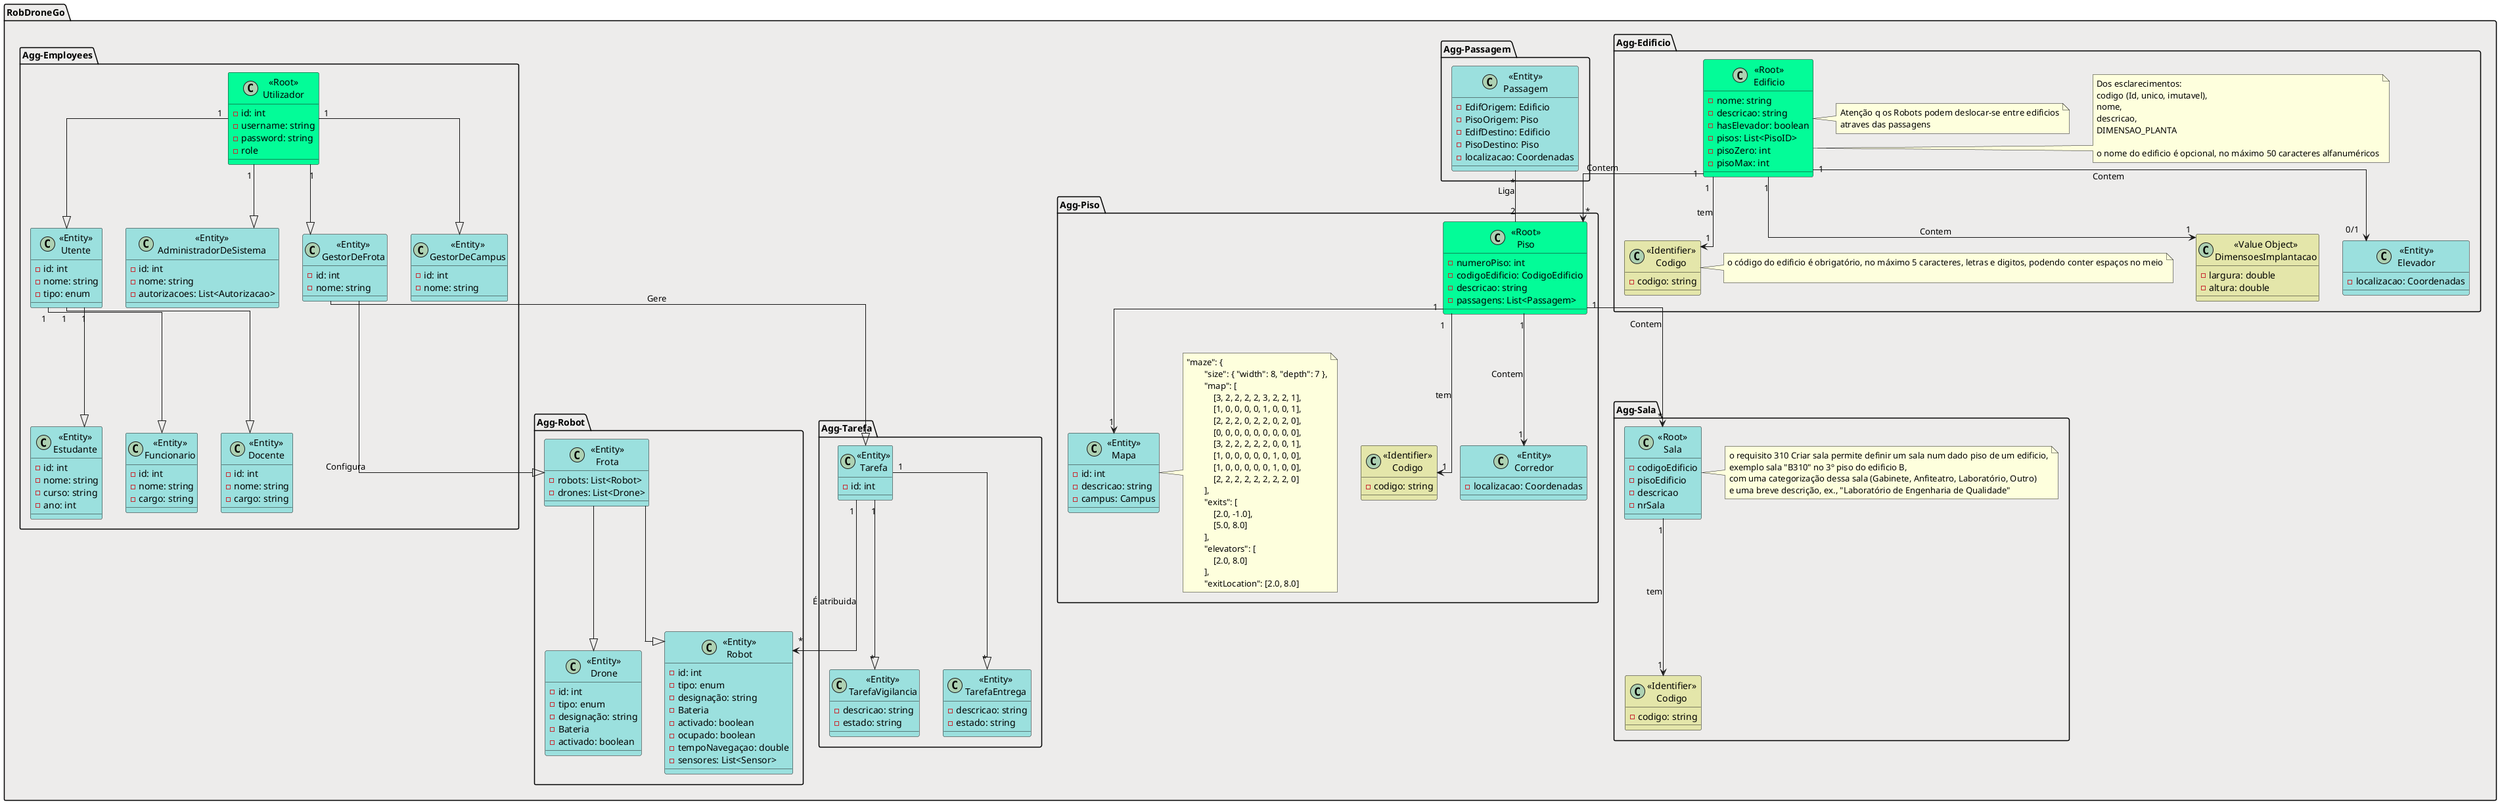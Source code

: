 @startuml RobDroneGo
'orto:
'left to right direction
top to bottom direction
skinparam linetype ortho
'skinparam linetype polyline

'#lightcyan
'#e4e6aa
'#9be0de
'#03fc98
'rose #e4e6aa



package "RobDroneGo" #edeceb {

/'
class "<<Root>> \nCampus" as Campus #03fc98{
    - nome: string
    - edificios: List<Edificio>
    - criarEdificio()
  }
'/

package "Agg-Edificio" {
                         class "<<Root>>\nEdificio" as Edificio #03fc98
                         {
                           - nome: string
                           - descricao: string
                           - hasElevador: boolean
                           - pisos: List<PisoID>
                           - pisoZero: int
                           - pisoMax: int
                         }

                         class "<<Identifier>>\nCodigo" as CodigoEdificio #e4e6aa{
                           - codigo: string
                         }

                              note right of CodigoEdificio
                               o código do edificio é obrigatório, no máximo 5 caracteres, letras e digitos, podendo conter espaços no meio

                              end note

                         class "<<Value Object>>\nDimensoesImplantacao" as DimensoesImplantacao #e4e6aa{
                           - largura: double
                           - altura: double
                         }

                         note right of Edificio
                           Dos esclarecimentos:
                           codigo (Id, unico, imutavel),
                           nome,
                           descricao,
                           DIMENSAO_PLANTA

                           o nome do edificio é opcional, no máximo 50 caracteres alfanuméricos
                         end note

                         note right of Edificio
                               Atenção q os Robots podem deslocar-se entre edificios
                               atraves das passagens
                         end note

                         class "<<Entity>>\nElevador" as Elevador #9be0de
                         {
                             - localizacao: Coordenadas
                         }
                      }

package "Agg-Piso" {
                      class "<<Root>>\nPiso" as Piso #03fc98
                      {
                        - numeroPiso: int
                        - codigoEdificio: CodigoEdificio
                        - descricao: string
                        - passagens: List<Passagem>
                      }

                      class "<<Identifier>>\nCodigo" as CodigoPiso #e4e6aa{
                        - codigo: string
                      }

                     class "<<Entity>>\nMapa" as Mapa #9be0de{
                       - id: int
                       - descricao: string
                       - campus: Campus
                     }

                      note right of Mapa
                                                   "maze": {
                                                           "size": { "width": 8, "depth": 7 },
                                                           "map": [
                                                               [3, 2, 2, 2, 2, 3, 2, 2, 1],
                                                               [1, 0, 0, 0, 0, 1, 0, 0, 1],
                                                               [2, 2, 2, 0, 2, 2, 0, 2, 0],
                                                               [0, 0, 0, 0, 0, 0, 0, 0, 0],
                                                               [3, 2, 2, 2, 2, 2, 0, 0, 1],
                                                               [1, 0, 0, 0, 0, 0, 1, 0, 0],
                                                               [1, 0, 0, 0, 0, 0, 1, 0, 0],
                                                               [2, 2, 2, 2, 2, 2, 2, 2, 0]
                                                           ],
                                                           "exits": [
                                                               [2.0, -1.0],
                                                               [5.0, 8.0]
                                                           ],
                                                           "elevators": [
                                                               [2.0, 8.0]
                                                           ],
                                                           "exitLocation": [2.0, 8.0]
                      end note

                      class "<<Entity>>\nCorredor" as Corredor #9be0de{
                          - localizacao: Coordenadas
                      }
  }

  package "Agg-Passagem" {
                      class "<<Entity>>\nPassagem" as Passagem #9be0de{
                        - EdifOrigem: Edificio
                        - PisoOrigem: Piso
                        - EdifDestino: Edificio
                        - PisoDestino: Piso
                        - localizacao: Coordenadas
                      }
  }

  package "Agg-Sala" {

                        class "<<Root>>\nSala" as Sala #9be0de{
                          - codigoEdificio
                          - pisoEdificio
                          - descricao
                          - nrSala
                        }

                        class "<<Identifier>>\nCodigo" as CodigoSala #e4e6aa{
                          - codigo: string
                        }

                        note right of Sala
                            o requisito 310 Criar sala permite definir um sala num dado piso de um edificio,
                            exemplo sala "B310" no 3º piso do edificio B,
                            com uma categorização dessa sala (Gabinete, Anfiteatro, Laboratório, Outro)
                            e uma breve descrição, ex., "Laboratório de Engenharia de Qualidade"
                        end note
  }


package "Agg-Robot" {
                      class "<<Entity>>\nFrota" as Frota #9be0de{
                        - robots: List<Robot>
                        - drones: List<Drone>
                      }

                      class "<<Entity>>\nRobot" as Robot #9be0de{
                        - id: int
                        - tipo: enum
                        - designação: string
                        - Bateria
                        - activado: boolean
                        - ocupado: boolean
                        - tempoNavegaçao: double
                        - sensores: List<Sensor>
                      }

                      class "<<Entity>>\nDrone" as Drone #9be0de{
                        - id: int
                        - tipo: enum
                        - designação: string
                        - Bateria
                        - activado: boolean
                      }
  }


package "Agg-Tarefa" {
                                      class "<<Entity>>\nTarefa" as Tarefa #9be0de{
                                        - id: int
                                      }

                                      class "<<Entity>>\nTarefaVigilancia" as TarefaVigilancia #9be0de{
                                        - descricao: string
                                        - estado: string
                                      }

                                      class "<<Entity>>\nTarefaEntrega" as TarefaEntrega #9be0de{
                                        - descricao: string
                                        - estado: string
                                      }
}


package "Agg-Employees" {
                          class "<<Root>>\nUtilizador" as Utilizador #03fc98{
                            - id: int
                            - username: string
                            - password: string
                            - role
                          }

                          class "<<Entity>>\nUtente" as Utente #9be0de{
                            - id: int
                            - nome: string
                            - tipo: enum
                          }

                          'class "<<Entity>>\nAutorizacao" as Autorizacao #9be0de{
                          '  - tipo: string
                          '}

                          class "<<Entity>>\nAdministradorDeSistema" as AdministradorDeSistema #9be0de{
                            - id: int
                            - nome: string
                            - autorizacoes: List<Autorizacao>
                          }

                          class "<<Entity>>\nGestorDeFrota" as GestorDeFrota #9be0de{
                            - id: int
                            - nome: string
                          }

                          class "<<Entity>>\nGestorDeCampus" as GestorDeCampus #9be0de{
                            - id: int
                            - nome: string
                          }

                          class "<<Entity>>\nEstudante" as Estudante #9be0de{
                            - id: int
                            - nome: string
                            - curso: string
                            - ano: int
                          }

                          class "<<Entity>>\nFuncionario" as Funcionario #9be0de{
                            - id: int
                            - nome: string
                            - cargo: string
                          }

                          class "<<Entity>>\nDocente" as Docente #9be0de{
                            - id: int
                            - nome: string
                            - cargo: string
                          }
}



  '   class "<<Entity>>\nPercurso" as Percurso #9be0de{
  '     - id: int
  '     - descricao: string
  '   }


  '   class "<<Value Object>>\nCoordenadas" as Coordenadas #e4e6aa{
  '     - latitude: double
  '     - longitude: double
  '   }




  Edificio "1" --> "*" Piso : Contem
  Edificio "1" --> "1" CodigoEdificio : tem
  Edificio "1" --> "1" DimensoesImplantacao : Contem
  Edificio "1" --> "0/1" Elevador : Contem
  'Campus "1" o-- "*" Edificio : Contem
  'Edificio "1" *-- "*" Robot : Contem

  Piso "1" --> "1" CodigoPiso : tem
  Piso "1" --> "*" Sala : Contem
  Piso "1" --> "1" Corredor : Contem
  Piso "1" --> "1" Mapa
  'Piso "1" *-- "*" Porta : Contem

  Passagem "*" -- "2" Piso : Liga
  'Passagem "1"--|> "1"Coordenadas

  Sala "1" --> "1" CodigoSala : tem
  'Sala "1" *-- "1" DimensoesSala : Tem


  Tarefa "1" --|> "*"TarefaEntrega
  Tarefa "1" --|> "*"TarefaVigilancia
  Tarefa "1"--> "*" Robot : É atribuida
  'Tarefa "1"--|> "1"Percurso : Tem
  'Tarefa --|> Utente : É criada

  'Robot "1" --|> "1" Coordenadas : Tem

  'Utente --|> Autorizacao : Tem
  Frota --|> Robot
  Frota --|> Drone
  GestorDeFrota --|> Frota :Configura
  GestorDeFrota --|> Tarefa : Gere
  'GestorDeCampus --|> Mapa :Gere
  'GestorDeCampus --|> Percurso :Gere
  'GestorDeCampus "1" --|> "*"Percurso: Gere

  Utilizador "1"--|> Utente
  Utilizador "1"--|> GestorDeFrota
  Utilizador "1"--|> GestorDeCampus
  Utilizador "1"--|> AdministradorDeSistema
  Utente "1"--|> Estudante
  Utente "1"--|> Docente
  Utente "1"--|> Funcionario
  'AdministradorDeSistema "1"-- "*" Utilizador : Gere
}

@enduml
